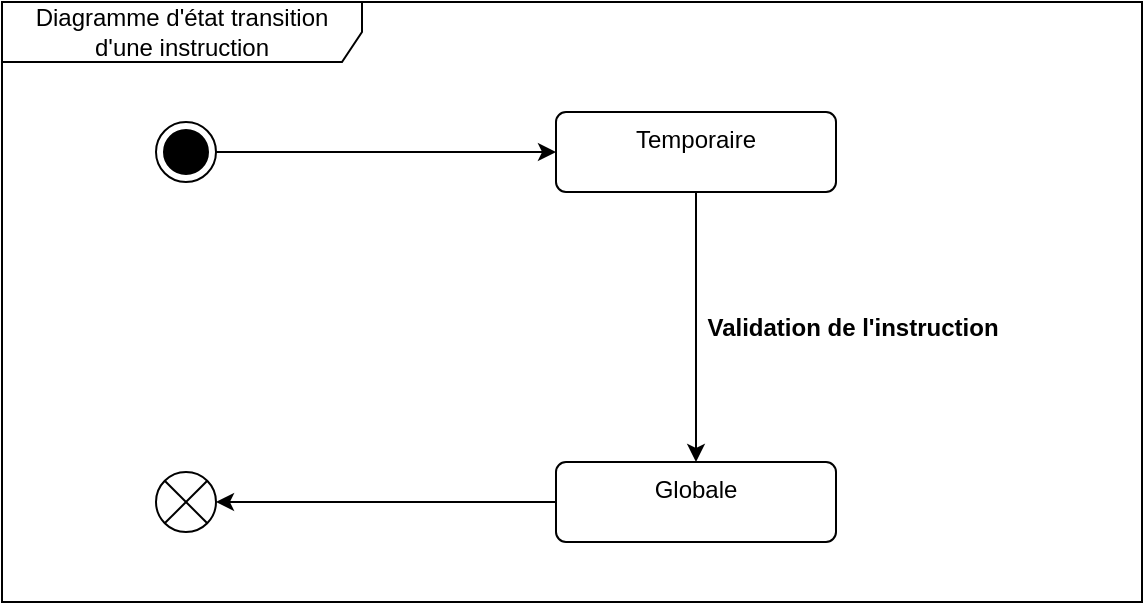 <mxfile version="24.8.1">
  <diagram name="Page-1" id="Qf3wjmnG2n0iniY1Bj8l">
    <mxGraphModel dx="607" dy="340" grid="1" gridSize="10" guides="1" tooltips="1" connect="1" arrows="1" fold="1" page="1" pageScale="1" pageWidth="3300" pageHeight="4681" math="0" shadow="0">
      <root>
        <mxCell id="0" />
        <mxCell id="1" parent="0" />
        <mxCell id="KljDA6x7uNK7xaySjdWJ-9" style="edgeStyle=orthogonalEdgeStyle;rounded=0;orthogonalLoop=1;jettySize=auto;html=1;entryX=0.5;entryY=0;entryDx=0;entryDy=0;" edge="1" parent="1" source="KljDA6x7uNK7xaySjdWJ-5" target="KljDA6x7uNK7xaySjdWJ-6">
          <mxGeometry relative="1" as="geometry" />
        </mxCell>
        <mxCell id="KljDA6x7uNK7xaySjdWJ-5" value="Temporaire" style="html=1;align=center;verticalAlign=top;rounded=1;absoluteArcSize=1;arcSize=10;dashed=0;whiteSpace=wrap;" vertex="1" parent="1">
          <mxGeometry x="347" y="195" width="140" height="40" as="geometry" />
        </mxCell>
        <mxCell id="KljDA6x7uNK7xaySjdWJ-11" style="edgeStyle=orthogonalEdgeStyle;rounded=0;orthogonalLoop=1;jettySize=auto;html=1;entryX=1;entryY=0.5;entryDx=0;entryDy=0;" edge="1" parent="1" source="KljDA6x7uNK7xaySjdWJ-6" target="KljDA6x7uNK7xaySjdWJ-10">
          <mxGeometry relative="1" as="geometry" />
        </mxCell>
        <mxCell id="KljDA6x7uNK7xaySjdWJ-6" value="Globale" style="html=1;align=center;verticalAlign=top;rounded=1;absoluteArcSize=1;arcSize=10;dashed=0;whiteSpace=wrap;" vertex="1" parent="1">
          <mxGeometry x="347" y="370" width="140" height="40" as="geometry" />
        </mxCell>
        <mxCell id="KljDA6x7uNK7xaySjdWJ-8" style="edgeStyle=orthogonalEdgeStyle;rounded=0;orthogonalLoop=1;jettySize=auto;html=1;entryX=0;entryY=0.5;entryDx=0;entryDy=0;" edge="1" parent="1" source="KljDA6x7uNK7xaySjdWJ-7" target="KljDA6x7uNK7xaySjdWJ-5">
          <mxGeometry relative="1" as="geometry" />
        </mxCell>
        <mxCell id="KljDA6x7uNK7xaySjdWJ-7" value="" style="ellipse;html=1;shape=endState;fillColor=strokeColor;" vertex="1" parent="1">
          <mxGeometry x="147" y="200" width="30" height="30" as="geometry" />
        </mxCell>
        <mxCell id="KljDA6x7uNK7xaySjdWJ-10" value="" style="shape=sumEllipse;perimeter=ellipsePerimeter;html=1;backgroundOutline=1;" vertex="1" parent="1">
          <mxGeometry x="147" y="375" width="30" height="30" as="geometry" />
        </mxCell>
        <mxCell id="KljDA6x7uNK7xaySjdWJ-12" value="Diagramme d&#39;état transition d&#39;une instruction" style="shape=umlFrame;whiteSpace=wrap;html=1;pointerEvents=0;width=180;height=30;" vertex="1" parent="1">
          <mxGeometry x="70" y="140" width="570" height="300" as="geometry" />
        </mxCell>
        <mxCell id="KljDA6x7uNK7xaySjdWJ-13" value="Validation de l&#39;instruction" style="text;align=center;fontStyle=1;verticalAlign=middle;spacingLeft=3;spacingRight=3;strokeColor=none;rotatable=0;points=[[0,0.5],[1,0.5]];portConstraint=eastwest;html=1;" vertex="1" parent="1">
          <mxGeometry x="410" y="290" width="170" height="26" as="geometry" />
        </mxCell>
      </root>
    </mxGraphModel>
  </diagram>
</mxfile>
